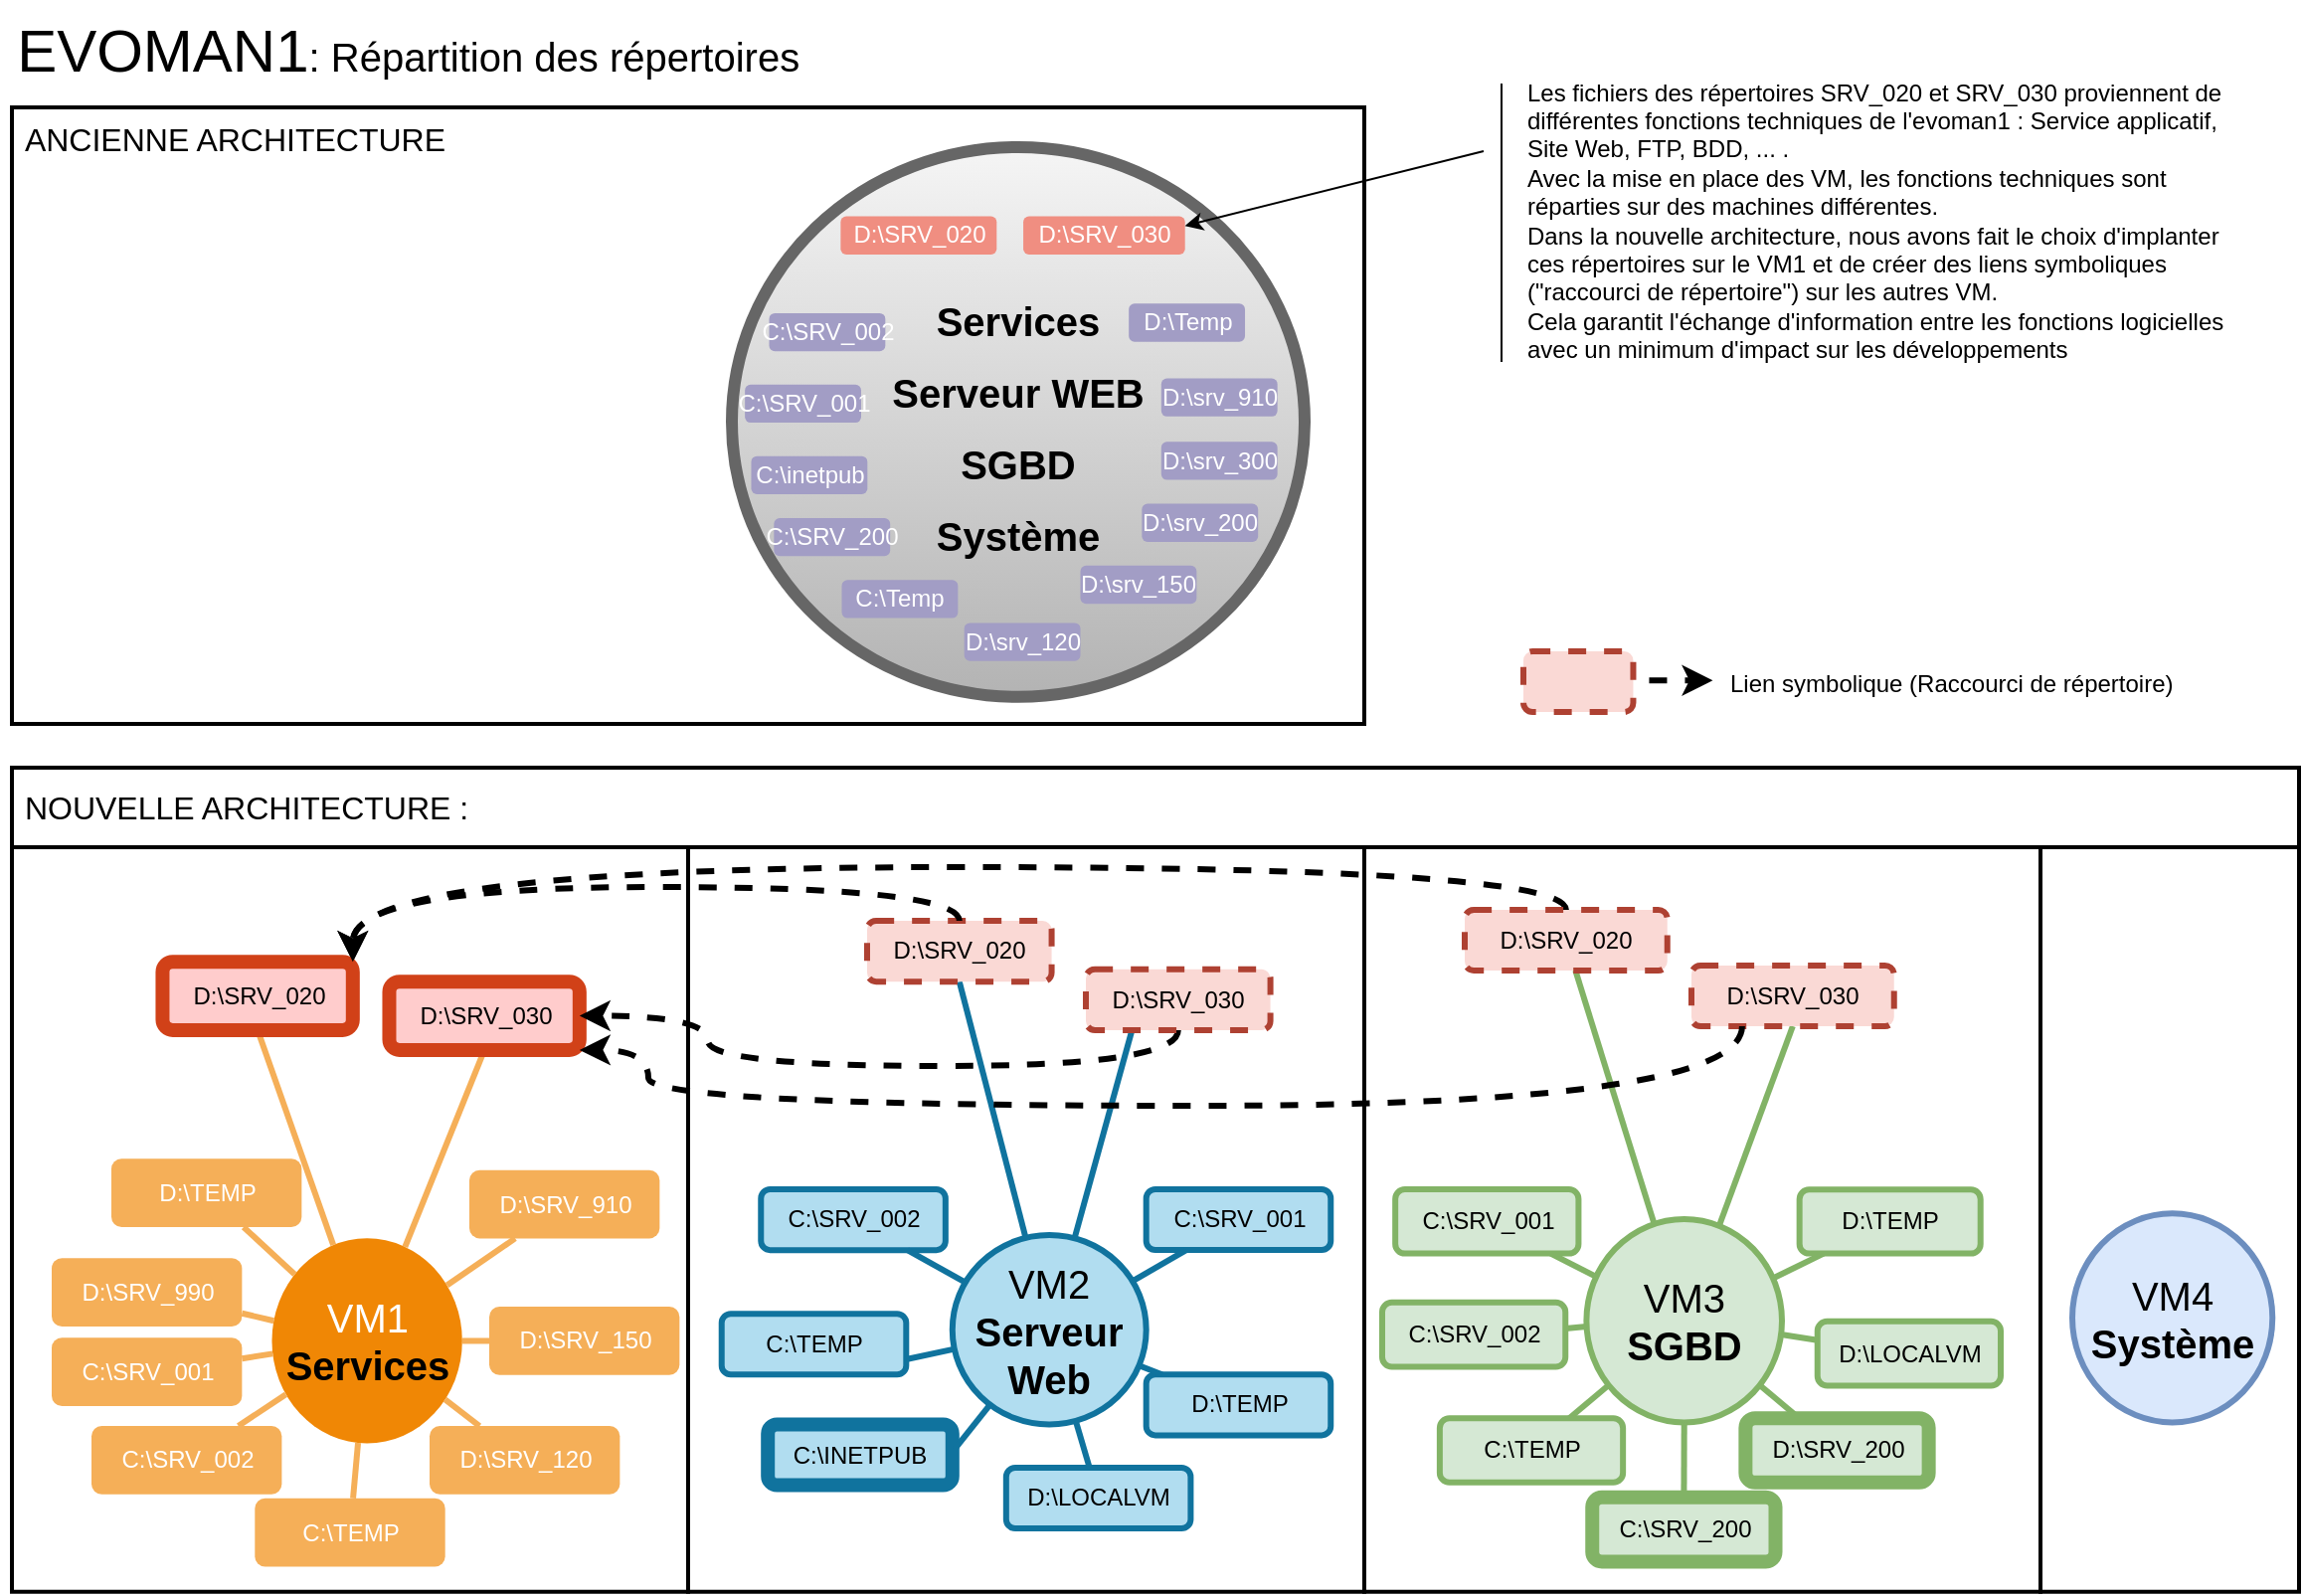<mxfile version="14.6.1" type="github">
  <diagram id="6a731a19-8d31-9384-78a2-239565b7b9f0" name="Page-1">
    <mxGraphModel dx="1422" dy="774" grid="1" gridSize="10" guides="1" tooltips="1" connect="1" arrows="1" fold="1" page="1" pageScale="1" pageWidth="1169" pageHeight="827" background="#ffffff" math="0" shadow="0">
      <root>
        <mxCell id="0" />
        <mxCell id="1" parent="0" />
        <mxCell id="lMd9HIMTsf6DAG7rfUUA-1621" value="" style="rounded=0;whiteSpace=wrap;html=1;fontColor=#000000;strokeWidth=2;" vertex="1" parent="1">
          <mxGeometry x="690" y="430" width="340" height="374.37" as="geometry" />
        </mxCell>
        <mxCell id="lMd9HIMTsf6DAG7rfUUA-1622" value="" style="rounded=0;whiteSpace=wrap;html=1;fontColor=#000000;strokeWidth=2;" vertex="1" parent="1">
          <mxGeometry x="1030" y="430" width="130" height="374.37" as="geometry" />
        </mxCell>
        <mxCell id="lMd9HIMTsf6DAG7rfUUA-1620" value="" style="rounded=0;whiteSpace=wrap;html=1;fontColor=#000000;strokeWidth=2;" vertex="1" parent="1">
          <mxGeometry x="350" y="430" width="340" height="374.37" as="geometry" />
        </mxCell>
        <mxCell id="lMd9HIMTsf6DAG7rfUUA-1617" value="&lt;font style=&quot;font-size: 16px&quot;&gt;&amp;nbsp;ANCIENNE ARCHITECTURE&lt;br style=&quot;font-size: 16px&quot;&gt;&lt;/font&gt;" style="rounded=0;whiteSpace=wrap;html=1;fontColor=#000000;strokeWidth=2;align=left;verticalAlign=top;fontSize=16;" vertex="1" parent="1">
          <mxGeometry x="10" y="58" width="680" height="310" as="geometry" />
        </mxCell>
        <mxCell id="lMd9HIMTsf6DAG7rfUUA-1609" value="" style="rounded=0;whiteSpace=wrap;html=1;fontColor=#000000;strokeWidth=2;" vertex="1" parent="1">
          <mxGeometry x="10" y="430" width="340" height="374.37" as="geometry" />
        </mxCell>
        <mxCell id="1355" value="VM4&lt;br&gt;&lt;b&gt;Système&lt;/b&gt;" style="ellipse;whiteSpace=wrap;html=1;shadow=0;fontFamily=Helvetica;fontSize=20;align=center;strokeWidth=3;fillColor=#dae8fc;strokeColor=#6c8ebf;" parent="1" vertex="1">
          <mxGeometry x="1046" y="614.16" width="100.64" height="105.03" as="geometry" />
        </mxCell>
        <mxCell id="lMd9HIMTsf6DAG7rfUUA-1601" value="" style="group" vertex="1" connectable="0" parent="1">
          <mxGeometry x="372" y="78" width="288" height="284" as="geometry" />
        </mxCell>
        <mxCell id="lMd9HIMTsf6DAG7rfUUA-1542" value="&lt;font style=&quot;font-size: 20px&quot;&gt;Services&lt;br&gt;Serveur WEB&lt;br&gt;SGBD&lt;br&gt;Système&lt;br&gt;&lt;/font&gt;" style="ellipse;whiteSpace=wrap;html=1;shadow=0;fontFamily=Helvetica;fontSize=30;align=center;strokeWidth=6;fontStyle=1;gradientColor=#b3b3b3;fillColor=#f5f5f5;strokeColor=#666666;" vertex="1" parent="lMd9HIMTsf6DAG7rfUUA-1601">
          <mxGeometry width="288" height="276.369" as="geometry" />
        </mxCell>
        <mxCell id="lMd9HIMTsf6DAG7rfUUA-1543" value="D:\Temp" style="rounded=1;fillColor=#a29dc5;strokeColor=none;strokeWidth=3;shadow=0;html=1;fontColor=#FFFFFF;" vertex="1" parent="lMd9HIMTsf6DAG7rfUUA-1601">
          <mxGeometry x="199.597" y="78.647" width="58.419" height="19.169" as="geometry" />
        </mxCell>
        <mxCell id="lMd9HIMTsf6DAG7rfUUA-1544" value="C:\SRV_002" style="rounded=1;fillColor=#a29dc5;strokeColor=none;strokeWidth=3;shadow=0;html=1;fontColor=#FFFFFF;" vertex="1" parent="lMd9HIMTsf6DAG7rfUUA-1601">
          <mxGeometry x="18.743" y="83.44" width="58.419" height="19.169" as="geometry" />
        </mxCell>
        <mxCell id="lMd9HIMTsf6DAG7rfUUA-1545" value="D:\SRV_020" style="rounded=1;fillColor=#f08e81;strokeColor=none;strokeWidth=3;shadow=0;html=1;fontColor=#FFFFFF;" vertex="1" parent="lMd9HIMTsf6DAG7rfUUA-1601">
          <mxGeometry x="54.684" y="34.795" width="78.462" height="19.165" as="geometry" />
        </mxCell>
        <mxCell id="lMd9HIMTsf6DAG7rfUUA-1546" value="D:\SRV_030" style="rounded=1;fillColor=#f08e81;strokeColor=none;strokeWidth=3;shadow=0;html=1;fontColor=#FFFFFF;" vertex="1" parent="lMd9HIMTsf6DAG7rfUUA-1601">
          <mxGeometry x="146.534" y="34.795" width="81.314" height="19.165" as="geometry" />
        </mxCell>
        <mxCell id="lMd9HIMTsf6DAG7rfUUA-1547" value="C:\SRV_001" style="rounded=1;fillColor=#a29dc5;strokeColor=none;strokeWidth=3;shadow=0;html=1;fontColor=#FFFFFF;" vertex="1" parent="lMd9HIMTsf6DAG7rfUUA-1601">
          <mxGeometry x="6.572" y="119.382" width="58.419" height="19.169" as="geometry" />
        </mxCell>
        <mxCell id="lMd9HIMTsf6DAG7rfUUA-1548" value="C:\inetpub" style="rounded=1;fillColor=#a29dc5;strokeColor=none;strokeWidth=3;shadow=0;html=1;fontColor=#FFFFFF;" vertex="1" parent="lMd9HIMTsf6DAG7rfUUA-1601">
          <mxGeometry x="9.736" y="155.325" width="58.419" height="19.169" as="geometry" />
        </mxCell>
        <mxCell id="lMd9HIMTsf6DAG7rfUUA-1549" value="C:\SRV_200" style="rounded=1;fillColor=#a29dc5;strokeColor=none;strokeWidth=3;shadow=0;html=1;fontColor=#FFFFFF;" vertex="1" parent="lMd9HIMTsf6DAG7rfUUA-1601">
          <mxGeometry x="21.177" y="186.475" width="58.419" height="19.169" as="geometry" />
        </mxCell>
        <mxCell id="lMd9HIMTsf6DAG7rfUUA-1550" value="C:\Temp" style="rounded=1;fillColor=#a29dc5;strokeColor=none;strokeWidth=3;shadow=0;html=1;fontColor=#FFFFFF;" vertex="1" parent="lMd9HIMTsf6DAG7rfUUA-1601">
          <mxGeometry x="55.254" y="217.626" width="58.419" height="19.169" as="geometry" />
        </mxCell>
        <mxCell id="lMd9HIMTsf6DAG7rfUUA-1551" value="D:\srv_120" style="rounded=1;fillColor=#a29dc5;strokeColor=none;strokeWidth=3;shadow=0;html=1;fontColor=#FFFFFF;" vertex="1" parent="lMd9HIMTsf6DAG7rfUUA-1601">
          <mxGeometry x="116.838" y="239.191" width="58.419" height="19.169" as="geometry" />
        </mxCell>
        <mxCell id="lMd9HIMTsf6DAG7rfUUA-1552" value="D:\srv_150" style="rounded=1;fillColor=#a29dc5;strokeColor=none;strokeWidth=3;shadow=0;html=1;fontColor=#FFFFFF;" vertex="1" parent="lMd9HIMTsf6DAG7rfUUA-1601">
          <mxGeometry x="175.256" y="210.437" width="58.419" height="19.169" as="geometry" />
        </mxCell>
        <mxCell id="lMd9HIMTsf6DAG7rfUUA-1553" value="D:\srv_200" style="rounded=1;fillColor=#a29dc5;strokeColor=none;strokeWidth=3;shadow=0;html=1;fontColor=#FFFFFF;" vertex="1" parent="lMd9HIMTsf6DAG7rfUUA-1601">
          <mxGeometry x="206.17" y="179.287" width="58.419" height="19.169" as="geometry" />
        </mxCell>
        <mxCell id="lMd9HIMTsf6DAG7rfUUA-1554" value="D:\srv_300" style="rounded=1;fillColor=#a29dc5;strokeColor=none;strokeWidth=3;shadow=0;html=1;fontColor=#FFFFFF;" vertex="1" parent="lMd9HIMTsf6DAG7rfUUA-1601">
          <mxGeometry x="215.906" y="148.137" width="58.419" height="19.169" as="geometry" />
        </mxCell>
        <mxCell id="lMd9HIMTsf6DAG7rfUUA-1555" value="D:\srv_910" style="rounded=1;fillColor=#a29dc5;strokeColor=none;strokeWidth=3;shadow=0;html=1;fontColor=#FFFFFF;" vertex="1" parent="lMd9HIMTsf6DAG7rfUUA-1601">
          <mxGeometry x="215.906" y="116.267" width="58.419" height="19.169" as="geometry" />
        </mxCell>
        <mxCell id="lMd9HIMTsf6DAG7rfUUA-1588" value="" style="edgeStyle=none;endArrow=none;strokeWidth=3;strokeColor=#82b366;html=1;fillColor=#d5e8d4;entryX=0.5;entryY=1;entryDx=0;entryDy=0;" edge="1" parent="1" source="1356" target="lMd9HIMTsf6DAG7rfUUA-1587">
          <mxGeometry x="451.692" y="-310.168" width="84.891" height="85.163" as="geometry">
            <mxPoint x="799.955" y="646.502" as="sourcePoint" />
            <mxPoint x="779.797" y="550.732" as="targetPoint" />
            <Array as="points" />
          </mxGeometry>
        </mxCell>
        <mxCell id="1504" value="" style="edgeStyle=none;endArrow=none;strokeWidth=3;strokeColor=#82b366;html=1;fillColor=#d5e8d4;" parent="1" source="1356" target="lMd9HIMTsf6DAG7rfUUA-1586" edge="1">
          <mxGeometry x="451.692" y="-310.168" width="84.891" height="85.163" as="geometry">
            <mxPoint x="451.692" y="-225.006" as="sourcePoint" />
            <mxPoint x="763.244" y="541.458" as="targetPoint" />
          </mxGeometry>
        </mxCell>
        <mxCell id="1404" value="" style="edgeStyle=none;endArrow=none;strokeWidth=3;strokeColor=#F5AF58;html=1;entryX=0.5;entryY=1;entryDx=0;entryDy=0;" parent="1" source="1351" target="lMd9HIMTsf6DAG7rfUUA-1560" edge="1">
          <mxGeometry x="-737.555" y="444.003" width="79.734" height="85.916" as="geometry">
            <mxPoint x="-737.555" y="529.919" as="sourcePoint" />
            <mxPoint x="136.731" y="545.813" as="targetPoint" />
          </mxGeometry>
        </mxCell>
        <mxCell id="1405" value="" style="edgeStyle=none;endArrow=none;strokeWidth=3;strokeColor=#F5AF58;html=1;entryX=0.5;entryY=1;entryDx=0;entryDy=0;" parent="1" source="1351" target="lMd9HIMTsf6DAG7rfUUA-1561" edge="1">
          <mxGeometry x="-737.555" y="444.003" width="79.734" height="85.916" as="geometry">
            <mxPoint x="-737.555" y="529.919" as="sourcePoint" />
            <mxPoint x="229.873" y="529.919" as="targetPoint" />
          </mxGeometry>
        </mxCell>
        <mxCell id="lMd9HIMTsf6DAG7rfUUA-1575" value="" style="edgeStyle=none;endArrow=none;strokeWidth=3;strokeColor=#10739e;html=1;fillColor=#b1ddf0;entryX=0.5;entryY=1;entryDx=0;entryDy=0;" edge="1" parent="1" source="lMd9HIMTsf6DAG7rfUUA-1562" target="lMd9HIMTsf6DAG7rfUUA-1582">
          <mxGeometry x="-367.266" y="461.675" width="77.324" height="76.407" as="geometry">
            <mxPoint x="-367.266" y="538.081" as="sourcePoint" />
            <mxPoint x="454.04" y="537.38" as="targetPoint" />
          </mxGeometry>
        </mxCell>
        <mxCell id="lMd9HIMTsf6DAG7rfUUA-1576" value="" style="edgeStyle=none;endArrow=none;strokeWidth=3;strokeColor=#10739e;html=1;fillColor=#b1ddf0;entryX=0.25;entryY=1;entryDx=0;entryDy=0;" edge="1" parent="1" source="lMd9HIMTsf6DAG7rfUUA-1562" target="lMd9HIMTsf6DAG7rfUUA-1583">
          <mxGeometry x="-370.306" y="464.935" width="77.324" height="76.407" as="geometry">
            <mxPoint x="-370.306" y="541.341" as="sourcePoint" />
            <mxPoint x="597.011" y="677.475" as="targetPoint" />
          </mxGeometry>
        </mxCell>
        <mxCell id="1356" value="VM3&lt;br&gt;&lt;b&gt;SGBD&lt;/b&gt;" style="ellipse;whiteSpace=wrap;html=1;shadow=0;fontFamily=Helvetica;fontSize=20;align=center;strokeWidth=3;fillColor=#d5e8d4;strokeColor=#82b366;" parent="1" vertex="1">
          <mxGeometry x="801.7" y="616.993" width="98.302" height="102.195" as="geometry" />
        </mxCell>
        <mxCell id="1502" value="" style="edgeStyle=none;endArrow=none;strokeWidth=3;strokeColor=#82b366;html=1;fillColor=#d5e8d4;" parent="1" source="1356" target="1501" edge="1">
          <mxGeometry x="498.602" y="-302.758" width="81.918" height="85.163" as="geometry">
            <mxPoint x="498.602" y="-217.596" as="sourcePoint" />
            <mxPoint x="580.521" y="-302.758" as="targetPoint" />
          </mxGeometry>
        </mxCell>
        <mxCell id="1505" value="" style="edgeStyle=none;endArrow=none;strokeWidth=3;strokeColor=#82b366;html=1;fillColor=#d5e8d4;" parent="1" source="1356" target="1492" edge="1">
          <mxGeometry x="498.602" y="-302.758" width="81.918" height="85.163" as="geometry">
            <mxPoint x="498.602" y="-217.596" as="sourcePoint" />
            <mxPoint x="580.521" y="-302.758" as="targetPoint" />
          </mxGeometry>
        </mxCell>
        <mxCell id="1506" value="" style="edgeStyle=none;endArrow=none;strokeWidth=3;strokeColor=#82b366;html=1;fillColor=#d5e8d4;" parent="1" source="1356" target="1493" edge="1">
          <mxGeometry x="498.602" y="-302.758" width="81.918" height="85.163" as="geometry">
            <mxPoint x="498.602" y="-217.596" as="sourcePoint" />
            <mxPoint x="580.521" y="-302.758" as="targetPoint" />
          </mxGeometry>
        </mxCell>
        <mxCell id="1507" value="" style="edgeStyle=none;endArrow=none;strokeWidth=3;strokeColor=#82b366;html=1;fillColor=#d5e8d4;" parent="1" source="1356" target="1494" edge="1">
          <mxGeometry x="498.602" y="-302.758" width="81.918" height="85.163" as="geometry">
            <mxPoint x="498.602" y="-217.596" as="sourcePoint" />
            <mxPoint x="580.521" y="-302.758" as="targetPoint" />
          </mxGeometry>
        </mxCell>
        <mxCell id="1508" value="" style="edgeStyle=none;endArrow=none;strokeWidth=3;strokeColor=#82b366;html=1;fillColor=#d5e8d4;" parent="1" source="1356" target="1495" edge="1">
          <mxGeometry x="498.602" y="-302.758" width="81.918" height="85.163" as="geometry">
            <mxPoint x="498.602" y="-217.596" as="sourcePoint" />
            <mxPoint x="580.521" y="-302.758" as="targetPoint" />
          </mxGeometry>
        </mxCell>
        <mxCell id="1512" value="" style="edgeStyle=none;endArrow=none;strokeWidth=3;strokeColor=#82b366;html=1;fillColor=#d5e8d4;" parent="1" source="1356" target="1499" edge="1">
          <mxGeometry x="498.602" y="-302.758" width="81.918" height="85.163" as="geometry">
            <mxPoint x="498.602" y="-217.596" as="sourcePoint" />
            <mxPoint x="580.521" y="-302.758" as="targetPoint" />
          </mxGeometry>
        </mxCell>
        <mxCell id="1513" value="" style="edgeStyle=none;endArrow=none;strokeWidth=3;strokeColor=#82b366;html=1;fillColor=#d5e8d4;" parent="1" source="1356" target="1500" edge="1">
          <mxGeometry x="498.602" y="-302.758" width="81.918" height="85.163" as="geometry">
            <mxPoint x="498.602" y="-217.596" as="sourcePoint" />
            <mxPoint x="580.521" y="-302.758" as="targetPoint" />
          </mxGeometry>
        </mxCell>
        <mxCell id="1351" value="VM1&lt;br&gt;&lt;b&gt;&lt;font color=&quot;#000000&quot;&gt;Services&lt;/font&gt;&lt;/b&gt;" style="ellipse;whiteSpace=wrap;html=1;shadow=0;fontFamily=Helvetica;fontSize=20;fontColor=#FFFFFF;align=center;strokeWidth=3;fillColor=#F08705;strokeColor=none;gradientColor=none;" parent="1" vertex="1">
          <mxGeometry x="140.731" y="626.686" width="95.681" height="103.099" as="geometry" />
        </mxCell>
        <mxCell id="1389" value="C:\TEMP" style="rounded=1;fillColor=#f5af58;strokeColor=none;strokeWidth=3;shadow=0;html=1;fontColor=#FFFFFF;" parent="1" vertex="1">
          <mxGeometry x="132.157" y="757.374" width="95.681" height="34.366" as="geometry" />
        </mxCell>
        <mxCell id="1390" value="C:\SRV_002" style="rounded=1;fillColor=#f5af58;strokeColor=none;strokeWidth=3;shadow=0;html=1;fontColor=#FFFFFF;" parent="1" vertex="1">
          <mxGeometry x="50.003" y="721.007" width="95.681" height="34.366" as="geometry" />
        </mxCell>
        <mxCell id="1391" value="C:\SRV_001" style="rounded=1;fillColor=#f5af58;strokeColor=none;strokeWidth=3;shadow=0;html=1;fontColor=#FFFFFF;" parent="1" vertex="1">
          <mxGeometry x="30" y="676.636" width="95.681" height="34.366" as="geometry" />
        </mxCell>
        <mxCell id="1394" value="D:\TEMP" style="rounded=1;fillColor=#f5af58;strokeColor=none;strokeWidth=3;shadow=0;html=1;fontColor=#FFFFFF;" parent="1" vertex="1">
          <mxGeometry x="59.997" y="586.638" width="95.681" height="34.366" as="geometry" />
        </mxCell>
        <mxCell id="1396" value="D:\SRV_910" style="rounded=1;fillColor=#f5af58;strokeColor=none;strokeWidth=3;shadow=0;html=1;fontColor=#FFFFFF;" parent="1" vertex="1">
          <mxGeometry x="240.002" y="592.324" width="95.681" height="34.366" as="geometry" />
        </mxCell>
        <mxCell id="1398" value="D:\SRV_120" style="rounded=1;fillColor=#f5af58;strokeColor=none;strokeWidth=3;shadow=0;html=1;fontColor=#FFFFFF;" parent="1" vertex="1">
          <mxGeometry x="219.999" y="721.003" width="95.681" height="34.366" as="geometry" />
        </mxCell>
        <mxCell id="1401" value="" style="edgeStyle=none;endArrow=none;strokeWidth=3;strokeColor=#F5AF58;html=1;" parent="1" source="1351" target="1389" edge="1">
          <mxGeometry x="-733.555" y="446.263" width="79.734" height="85.916" as="geometry">
            <mxPoint x="-733.555" y="532.179" as="sourcePoint" />
            <mxPoint x="-653.821" y="446.263" as="targetPoint" />
          </mxGeometry>
        </mxCell>
        <mxCell id="1402" value="" style="edgeStyle=none;endArrow=none;strokeWidth=3;strokeColor=#F5AF58;html=1;" parent="1" source="1351" target="1390" edge="1">
          <mxGeometry x="-733.555" y="446.263" width="79.734" height="85.916" as="geometry">
            <mxPoint x="-733.555" y="532.179" as="sourcePoint" />
            <mxPoint x="-653.821" y="446.263" as="targetPoint" />
          </mxGeometry>
        </mxCell>
        <mxCell id="1403" value="" style="edgeStyle=none;endArrow=none;strokeWidth=3;strokeColor=#F5AF58;html=1;" parent="1" source="1351" target="1391" edge="1">
          <mxGeometry x="-733.555" y="446.263" width="79.734" height="85.916" as="geometry">
            <mxPoint x="-733.555" y="532.179" as="sourcePoint" />
            <mxPoint x="-653.821" y="446.263" as="targetPoint" />
          </mxGeometry>
        </mxCell>
        <mxCell id="1406" value="" style="edgeStyle=none;endArrow=none;strokeWidth=3;strokeColor=#F5AF58;html=1;" parent="1" source="1351" target="1394" edge="1">
          <mxGeometry x="-733.555" y="446.263" width="79.734" height="85.916" as="geometry">
            <mxPoint x="-733.555" y="532.179" as="sourcePoint" />
            <mxPoint x="-653.821" y="446.263" as="targetPoint" />
          </mxGeometry>
        </mxCell>
        <mxCell id="1408" value="" style="edgeStyle=none;endArrow=none;strokeWidth=3;strokeColor=#F5AF58;html=1;" parent="1" source="1351" target="1396" edge="1">
          <mxGeometry x="-733.555" y="446.263" width="79.734" height="85.916" as="geometry">
            <mxPoint x="-733.555" y="532.179" as="sourcePoint" />
            <mxPoint x="-653.821" y="446.263" as="targetPoint" />
          </mxGeometry>
        </mxCell>
        <mxCell id="1409" value="" style="edgeStyle=none;endArrow=none;strokeWidth=3;strokeColor=#F5AF58;html=1;" parent="1" source="1351" target="1397" edge="1">
          <mxGeometry x="-733.555" y="446.263" width="79.734" height="85.916" as="geometry">
            <mxPoint x="-733.555" y="532.179" as="sourcePoint" />
            <mxPoint x="-653.821" y="446.263" as="targetPoint" />
          </mxGeometry>
        </mxCell>
        <mxCell id="1410" value="" style="edgeStyle=none;endArrow=none;strokeWidth=3;strokeColor=#F5AF58;html=1;" parent="1" source="1351" target="1398" edge="1">
          <mxGeometry x="-733.555" y="446.263" width="79.734" height="85.916" as="geometry">
            <mxPoint x="-733.555" y="532.179" as="sourcePoint" />
            <mxPoint x="-653.821" y="446.263" as="targetPoint" />
          </mxGeometry>
        </mxCell>
        <mxCell id="1397" value="D:\SRV_150" style="rounded=1;fillColor=#f5af58;strokeColor=none;strokeWidth=3;shadow=0;html=1;fontColor=#FFFFFF;" parent="1" vertex="1">
          <mxGeometry x="249.999" y="661.049" width="95.681" height="34.366" as="geometry" />
        </mxCell>
        <mxCell id="1395" value="D:\SRV_990" style="rounded=1;fillColor=#f5af58;strokeColor=none;strokeWidth=3;shadow=0;html=1;fontColor=#FFFFFF;" parent="1" vertex="1">
          <mxGeometry x="30.001" y="636.64" width="95.681" height="34.366" as="geometry" />
        </mxCell>
        <mxCell id="1407" value="" style="edgeStyle=none;endArrow=none;strokeWidth=3;strokeColor=#F5AF58;html=1;" parent="1" source="1351" target="1395" edge="1">
          <mxGeometry x="-733.555" y="446.263" width="79.734" height="85.916" as="geometry">
            <mxPoint x="-733.555" y="532.179" as="sourcePoint" />
            <mxPoint x="-653.821" y="446.263" as="targetPoint" />
          </mxGeometry>
        </mxCell>
        <mxCell id="lMd9HIMTsf6DAG7rfUUA-1562" value="VM2&lt;br&gt;&lt;b&gt;Serveur&lt;br&gt;Web&lt;br&gt;&lt;/b&gt;" style="ellipse;whiteSpace=wrap;html=1;shadow=0;fontFamily=Helvetica;fontSize=20;align=center;strokeWidth=3;fillColor=#b1ddf0;strokeColor=#10739e;" vertex="1" parent="1">
          <mxGeometry x="482.89" y="624.99" width="97.45" height="95.25" as="geometry" />
        </mxCell>
        <mxCell id="lMd9HIMTsf6DAG7rfUUA-1564" value="C:\TEMP" style="rounded=1;fillColor=#b1ddf0;strokeColor=#10739e;strokeWidth=3;shadow=0;html=1;" vertex="1" parent="1">
          <mxGeometry x="366.867" y="664.59" width="92.789" height="30.563" as="geometry" />
        </mxCell>
        <mxCell id="lMd9HIMTsf6DAG7rfUUA-1565" value="C:\SRV_002" style="rounded=1;fillColor=#b1ddf0;strokeColor=#10739e;strokeWidth=3;shadow=0;html=1;" vertex="1" parent="1">
          <mxGeometry x="386.632" y="602" width="92.789" height="30.563" as="geometry" />
        </mxCell>
        <mxCell id="lMd9HIMTsf6DAG7rfUUA-1566" value="C:\SRV_001" style="rounded=1;fillColor=#b1ddf0;strokeColor=#10739e;strokeWidth=3;shadow=0;html=1;" vertex="1" parent="1">
          <mxGeometry x="580.344" y="601.995" width="92.789" height="30.563" as="geometry" />
        </mxCell>
        <mxCell id="lMd9HIMTsf6DAG7rfUUA-1567" value="D:\TEMP" style="rounded=1;fillColor=#b1ddf0;strokeColor=#10739e;strokeWidth=3;shadow=0;html=1;" vertex="1" parent="1">
          <mxGeometry x="580.342" y="695.149" width="92.789" height="30.563" as="geometry" />
        </mxCell>
        <mxCell id="lMd9HIMTsf6DAG7rfUUA-1568" value="D:\LOCALVM" style="rounded=1;fillColor=#b1ddf0;strokeColor=#10739e;strokeWidth=3;shadow=0;html=1;" vertex="1" parent="1">
          <mxGeometry x="509.915" y="741.997" width="92.789" height="30.563" as="geometry" />
        </mxCell>
        <mxCell id="lMd9HIMTsf6DAG7rfUUA-1572" value="" style="edgeStyle=none;endArrow=none;strokeWidth=3;strokeColor=#10739e;html=1;fillColor=#b1ddf0;entryX=1;entryY=0.75;entryDx=0;entryDy=0;" edge="1" parent="1" source="lMd9HIMTsf6DAG7rfUUA-1562" target="lMd9HIMTsf6DAG7rfUUA-1564">
          <mxGeometry x="-368.436" y="479.555" width="77.324" height="76.407" as="geometry">
            <mxPoint x="-368.436" y="555.961" as="sourcePoint" />
            <mxPoint x="-291.112" y="479.555" as="targetPoint" />
          </mxGeometry>
        </mxCell>
        <mxCell id="lMd9HIMTsf6DAG7rfUUA-1573" value="" style="edgeStyle=none;endArrow=none;strokeWidth=3;strokeColor=#10739e;html=1;fillColor=#b1ddf0;" edge="1" parent="1" source="lMd9HIMTsf6DAG7rfUUA-1562" target="lMd9HIMTsf6DAG7rfUUA-1565">
          <mxGeometry x="-368.436" y="479.555" width="77.324" height="76.407" as="geometry">
            <mxPoint x="-368.436" y="555.961" as="sourcePoint" />
            <mxPoint x="-291.112" y="479.555" as="targetPoint" />
          </mxGeometry>
        </mxCell>
        <mxCell id="lMd9HIMTsf6DAG7rfUUA-1574" value="" style="edgeStyle=none;endArrow=none;strokeWidth=3;strokeColor=#10739e;html=1;fillColor=#b1ddf0;" edge="1" parent="1" source="lMd9HIMTsf6DAG7rfUUA-1562" target="lMd9HIMTsf6DAG7rfUUA-1566">
          <mxGeometry x="-368.436" y="479.555" width="77.324" height="76.407" as="geometry">
            <mxPoint x="-368.436" y="555.961" as="sourcePoint" />
            <mxPoint x="-291.112" y="479.555" as="targetPoint" />
          </mxGeometry>
        </mxCell>
        <mxCell id="lMd9HIMTsf6DAG7rfUUA-1577" value="" style="edgeStyle=none;endArrow=none;strokeWidth=3;strokeColor=#10739e;html=1;fillColor=#b1ddf0;" edge="1" parent="1" source="lMd9HIMTsf6DAG7rfUUA-1562" target="lMd9HIMTsf6DAG7rfUUA-1567">
          <mxGeometry x="-368.436" y="479.555" width="77.324" height="76.407" as="geometry">
            <mxPoint x="-368.436" y="555.961" as="sourcePoint" />
            <mxPoint x="-291.112" y="479.555" as="targetPoint" />
          </mxGeometry>
        </mxCell>
        <mxCell id="lMd9HIMTsf6DAG7rfUUA-1578" value="" style="edgeStyle=none;endArrow=none;strokeWidth=3;strokeColor=#10739e;html=1;fillColor=#b1ddf0;" edge="1" parent="1" source="lMd9HIMTsf6DAG7rfUUA-1562" target="lMd9HIMTsf6DAG7rfUUA-1568">
          <mxGeometry x="-368.436" y="479.555" width="77.324" height="76.407" as="geometry">
            <mxPoint x="-368.436" y="555.961" as="sourcePoint" />
            <mxPoint x="-291.112" y="479.555" as="targetPoint" />
          </mxGeometry>
        </mxCell>
        <mxCell id="lMd9HIMTsf6DAG7rfUUA-1584" value="C:\INETPUB" style="rounded=1;fillColor=#b1ddf0;strokeColor=#10739e;strokeWidth=7;shadow=0;html=1;perimeterSpacing=0;" vertex="1" parent="1">
          <mxGeometry x="390.1" y="720.235" width="92.789" height="30.563" as="geometry" />
        </mxCell>
        <mxCell id="lMd9HIMTsf6DAG7rfUUA-1585" value="" style="edgeStyle=none;endArrow=none;strokeWidth=3;strokeColor=#10739e;html=1;fillColor=#b1ddf0;entryX=1.011;entryY=0.413;entryDx=0;entryDy=0;entryPerimeter=0;" edge="1" parent="1" source="lMd9HIMTsf6DAG7rfUUA-1562" target="lMd9HIMTsf6DAG7rfUUA-1584">
          <mxGeometry x="-368.436" y="479.555" width="77.324" height="76.407" as="geometry">
            <mxPoint x="479.423" y="685.852" as="sourcePoint" />
            <mxPoint x="431.869" y="685.852" as="targetPoint" />
            <Array as="points" />
          </mxGeometry>
        </mxCell>
        <mxCell id="lMd9HIMTsf6DAG7rfUUA-1610" value="" style="group" vertex="1" connectable="0" parent="1">
          <mxGeometry x="699" y="602" width="311" height="187.19" as="geometry" />
        </mxCell>
        <mxCell id="1492" value="&lt;span style=&quot;&quot;&gt;C:\SRV_001&lt;/span&gt;" style="rounded=1;fillColor=#d5e8d4;strokeColor=#82b366;strokeWidth=3;shadow=0;html=1;" parent="lMd9HIMTsf6DAG7rfUUA-1610" vertex="1">
          <mxGeometry x="6.583" width="92.131" height="32.309" as="geometry" />
        </mxCell>
        <mxCell id="1493" value="C:\SRV_002" style="rounded=1;fillColor=#d5e8d4;strokeColor=#82b366;strokeWidth=3;shadow=0;html=1;" parent="lMd9HIMTsf6DAG7rfUUA-1610" vertex="1">
          <mxGeometry y="56.9" width="92.131" height="32.309" as="geometry" />
        </mxCell>
        <mxCell id="1494" value="C:\TEMP" style="rounded=1;fillColor=#d5e8d4;strokeColor=#82b366;strokeWidth=3;shadow=0;html=1;" parent="lMd9HIMTsf6DAG7rfUUA-1610" vertex="1">
          <mxGeometry x="28.94" y="115.106" width="92.131" height="32.309" as="geometry" />
        </mxCell>
        <mxCell id="1495" value="C:\SRV_200" style="rounded=1;fillColor=#d5e8d4;strokeColor=#82b366;strokeWidth=7;shadow=0;html=1;" parent="lMd9HIMTsf6DAG7rfUUA-1610" vertex="1">
          <mxGeometry x="105.625" y="154.881" width="92.131" height="32.309" as="geometry" />
        </mxCell>
        <mxCell id="1499" value="D:\SRV_200" style="rounded=1;fillColor=#d5e8d4;strokeColor=#82b366;strokeWidth=7;shadow=0;html=1;" parent="lMd9HIMTsf6DAG7rfUUA-1610" vertex="1">
          <mxGeometry x="182.689" y="115.109" width="92.131" height="32.309" as="geometry" />
        </mxCell>
        <mxCell id="1500" value="D:\LOCALVM" style="rounded=1;fillColor=#d5e8d4;strokeColor=#82b366;strokeWidth=3;shadow=0;html=1;" parent="lMd9HIMTsf6DAG7rfUUA-1610" vertex="1">
          <mxGeometry x="218.869" y="66.39" width="92.131" height="32.309" as="geometry" />
        </mxCell>
        <mxCell id="1501" value="D:\TEMP" style="rounded=1;fillColor=#d5e8d4;strokeColor=#82b366;strokeWidth=3;shadow=0;html=1;" parent="lMd9HIMTsf6DAG7rfUUA-1610" vertex="1">
          <mxGeometry x="209.825" y="0.167" width="91.023" height="32.143" as="geometry" />
        </mxCell>
        <mxCell id="lMd9HIMTsf6DAG7rfUUA-1611" value="&lt;font style=&quot;font-size: 16px&quot;&gt;&amp;nbsp;NOUVELLE ARCHITECTURE :&amp;nbsp;&lt;/font&gt;" style="rounded=0;whiteSpace=wrap;html=1;fontColor=#000000;strokeWidth=2;align=left;fontSize=16;" vertex="1" parent="1">
          <mxGeometry x="10" y="390" width="1150" height="40" as="geometry" />
        </mxCell>
        <mxCell id="lMd9HIMTsf6DAG7rfUUA-1587" value="D:\SRV_030" style="rounded=1;fillColor=#fad9d5;strokeColor=#ae4132;strokeWidth=3;shadow=0;html=1;dashed=1;" vertex="1" parent="1">
          <mxGeometry x="854.5" y="489.53" width="101.87" height="30.45" as="geometry" />
        </mxCell>
        <mxCell id="lMd9HIMTsf6DAG7rfUUA-1619" style="edgeStyle=orthogonalEdgeStyle;curved=1;rounded=0;orthogonalLoop=1;jettySize=auto;html=1;fontColor=#000000;strokeWidth=3;dashed=1;entryX=1;entryY=0;entryDx=0;entryDy=0;" edge="1" parent="1" source="lMd9HIMTsf6DAG7rfUUA-1586" target="lMd9HIMTsf6DAG7rfUUA-1560">
          <mxGeometry relative="1" as="geometry">
            <mxPoint x="140" y="480" as="targetPoint" />
            <Array as="points">
              <mxPoint x="791" y="440" />
              <mxPoint x="181" y="440" />
            </Array>
          </mxGeometry>
        </mxCell>
        <mxCell id="lMd9HIMTsf6DAG7rfUUA-1586" value="D:\SRV_020" style="rounded=1;fillColor=#fad9d5;strokeColor=#ae4132;strokeWidth=3;shadow=0;html=1;dashed=1;" vertex="1" parent="1">
          <mxGeometry x="740.5" y="461.53" width="101.87" height="30.44" as="geometry" />
        </mxCell>
        <mxCell id="lMd9HIMTsf6DAG7rfUUA-1560" value="D:\SRV_020" style="rounded=1;fillColor=#ffcccc;strokeWidth=7;shadow=0;html=1;strokeColor=#D14118;" vertex="1" parent="1">
          <mxGeometry x="85.726" y="487.577" width="95.681" height="34.366" as="geometry" />
        </mxCell>
        <mxCell id="lMd9HIMTsf6DAG7rfUUA-1561" value="D:\SRV_030" style="rounded=1;fillColor=#ffcccc;strokeWidth=7;shadow=0;html=1;strokeColor=#D14118;" vertex="1" parent="1">
          <mxGeometry x="199.733" y="497.573" width="95.681" height="34.366" as="geometry" />
        </mxCell>
        <mxCell id="lMd9HIMTsf6DAG7rfUUA-1582" value="D:\SRV_020" style="rounded=1;fillColor=#fad9d5;strokeColor=#ae4132;strokeWidth=3;shadow=0;html=1;dashed=1;" vertex="1" parent="1">
          <mxGeometry x="439.999" y="467.006" width="92.789" height="30.563" as="geometry" />
        </mxCell>
        <mxCell id="lMd9HIMTsf6DAG7rfUUA-1624" style="edgeStyle=orthogonalEdgeStyle;curved=1;rounded=0;orthogonalLoop=1;jettySize=auto;html=1;dashed=1;fontColor=#000000;strokeWidth=3;entryX=1;entryY=0.5;entryDx=0;entryDy=0;" edge="1" parent="1" source="lMd9HIMTsf6DAG7rfUUA-1583" target="lMd9HIMTsf6DAG7rfUUA-1561">
          <mxGeometry relative="1" as="geometry">
            <Array as="points">
              <mxPoint x="596" y="540" />
              <mxPoint x="360" y="540" />
              <mxPoint x="360" y="515" />
            </Array>
          </mxGeometry>
        </mxCell>
        <mxCell id="lMd9HIMTsf6DAG7rfUUA-1583" value="D:\SRV_030" style="rounded=1;fillColor=#fad9d5;strokeColor=#ae4132;strokeWidth=3;shadow=0;html=1;dashed=1;" vertex="1" parent="1">
          <mxGeometry x="550.001" y="491.383" width="92.789" height="30.563" as="geometry" />
        </mxCell>
        <mxCell id="lMd9HIMTsf6DAG7rfUUA-1618" value="&lt;font style=&quot;font-size: 20px&quot;&gt;&amp;nbsp;&lt;/font&gt;&lt;font style=&quot;font-size: 30px&quot;&gt;EVOMAN1&lt;/font&gt;&lt;font style=&quot;font-size: 20px&quot;&gt;: Répartition des répertoires&lt;br style=&quot;font-size: 20px&quot;&gt;&lt;/font&gt;" style="rounded=0;whiteSpace=wrap;html=1;fontColor=#000000;strokeWidth=2;align=left;verticalAlign=top;strokeColor=#FFFFFF;fontSize=20;" vertex="1" parent="1">
          <mxGeometry x="5" y="5" width="520" height="40" as="geometry" />
        </mxCell>
        <mxCell id="lMd9HIMTsf6DAG7rfUUA-1623" style="edgeStyle=orthogonalEdgeStyle;curved=1;rounded=0;orthogonalLoop=1;jettySize=auto;html=1;fontColor=#000000;strokeWidth=3;dashed=1;entryX=1;entryY=0;entryDx=0;entryDy=0;exitX=0.5;exitY=0;exitDx=0;exitDy=0;" edge="1" parent="1" source="lMd9HIMTsf6DAG7rfUUA-1582" target="lMd9HIMTsf6DAG7rfUUA-1560">
          <mxGeometry relative="1" as="geometry">
            <mxPoint x="791.417" y="489.53" as="sourcePoint" />
            <mxPoint x="181.407" y="487.577" as="targetPoint" />
            <Array as="points">
              <mxPoint x="486" y="450" />
              <mxPoint x="181" y="450" />
            </Array>
          </mxGeometry>
        </mxCell>
        <mxCell id="lMd9HIMTsf6DAG7rfUUA-1626" style="edgeStyle=orthogonalEdgeStyle;curved=1;rounded=0;orthogonalLoop=1;jettySize=auto;html=1;dashed=1;fontColor=#000000;strokeWidth=3;exitX=0.25;exitY=1;exitDx=0;exitDy=0;entryX=1;entryY=1;entryDx=0;entryDy=0;" edge="1" parent="1" source="lMd9HIMTsf6DAG7rfUUA-1587" target="lMd9HIMTsf6DAG7rfUUA-1561">
          <mxGeometry relative="1" as="geometry">
            <mxPoint x="596.417" y="521.945" as="sourcePoint" />
            <mxPoint x="248" y="531.939" as="targetPoint" />
            <Array as="points">
              <mxPoint x="880" y="560" />
              <mxPoint x="330" y="560" />
              <mxPoint x="330" y="532" />
            </Array>
          </mxGeometry>
        </mxCell>
        <mxCell id="lMd9HIMTsf6DAG7rfUUA-1628" value="" style="endArrow=classic;html=1;dashed=1;fontColor=#000000;strokeWidth=3;" edge="1" parent="1">
          <mxGeometry width="50" height="50" relative="1" as="geometry">
            <mxPoint x="815.23" y="346.14" as="sourcePoint" />
            <mxPoint x="865.23" y="346.14" as="targetPoint" />
          </mxGeometry>
        </mxCell>
        <mxCell id="lMd9HIMTsf6DAG7rfUUA-1629" value="&lt;font style=&quot;font-size: 12px&quot;&gt;Lien symbolique (Raccourci de répertoire)&lt;br&gt;&lt;/font&gt;" style="rounded=0;whiteSpace=wrap;html=1;fontColor=#000000;strokeWidth=2;align=left;verticalAlign=top;gradientColor=#ffffff;strokeColor=#FFFFFF;" vertex="1" parent="1">
          <mxGeometry x="871.87" y="333.78" width="233.36" height="26" as="geometry" />
        </mxCell>
        <mxCell id="lMd9HIMTsf6DAG7rfUUA-1635" value="" style="rounded=1;fillColor=#fad9d5;strokeColor=#ae4132;strokeWidth=3;shadow=0;html=1;dashed=1;" vertex="1" parent="1">
          <mxGeometry x="770" y="331.56" width="55.23" height="30.44" as="geometry" />
        </mxCell>
        <mxCell id="lMd9HIMTsf6DAG7rfUUA-1638" value="" style="endArrow=classic;html=1;fontSize=20;fontColor=#000000;strokeWidth=1;entryX=1;entryY=0.25;entryDx=0;entryDy=0;" edge="1" parent="1" target="lMd9HIMTsf6DAG7rfUUA-1546">
          <mxGeometry width="50" height="50" relative="1" as="geometry">
            <mxPoint x="750" y="80" as="sourcePoint" />
            <mxPoint x="900" y="100" as="targetPoint" />
          </mxGeometry>
        </mxCell>
        <mxCell id="lMd9HIMTsf6DAG7rfUUA-1639" value="" style="endArrow=none;html=1;fontSize=20;fontColor=#000000;strokeWidth=1;" edge="1" parent="1">
          <mxGeometry width="50" height="50" relative="1" as="geometry">
            <mxPoint x="759" y="186" as="sourcePoint" />
            <mxPoint x="759" y="46" as="targetPoint" />
          </mxGeometry>
        </mxCell>
        <mxCell id="lMd9HIMTsf6DAG7rfUUA-1640" value="&lt;div style=&quot;font-family: &amp;#34;arial&amp;#34; , &amp;#34;helvetica&amp;#34; , sans-serif ; background-color: rgb(255 , 255 , 255)&quot;&gt;&lt;font style=&quot;font-size: 12px&quot;&gt;&lt;font style=&quot;font-size: 12px&quot;&gt;Les fichiers des répertoires SRV_020 et SRV_030 proviennent de différentes fonctions techniques de l&#39;evoman1 :&amp;nbsp;&lt;/font&gt;Service applicatif, Site Web, FTP, BDD, ... .&lt;/font&gt;&lt;/div&gt;&lt;div style=&quot;font-family: &amp;#34;arial&amp;#34; , &amp;#34;helvetica&amp;#34; , sans-serif ; background-color: rgb(255 , 255 , 255)&quot;&gt;&lt;font style=&quot;font-size: 12px&quot;&gt;Avec la mise en place des VM, les fonctions techniques sont réparties sur des machines différentes.&lt;/font&gt;&lt;/div&gt;&lt;div style=&quot;font-family: &amp;#34;arial&amp;#34; , &amp;#34;helvetica&amp;#34; , sans-serif ; background-color: rgb(255 , 255 , 255)&quot;&gt;&lt;font style=&quot;font-size: 12px&quot;&gt;Dans la nouvelle architecture, nous avons fait le choix d&#39;implanter ces répertoires sur le VM1 et de créer des liens symboliques (&quot;raccourci de répertoire&quot;) sur les autres VM.&lt;br&gt;Cela garantit l&#39;échange d&#39;information entre les fonctions logicielles avec un minimum&amp;nbsp;d&#39;impact sur les développements&lt;br&gt;&lt;/font&gt;&lt;/div&gt;" style="rounded=1;strokeWidth=3;shadow=0;html=1;dashed=1;strokeColor=#FFFFFF;fillColor=#FFFFFF;align=left;whiteSpace=wrap;" vertex="1" parent="1">
          <mxGeometry x="770" y="40" width="370" height="150" as="geometry" />
        </mxCell>
      </root>
    </mxGraphModel>
  </diagram>
</mxfile>

